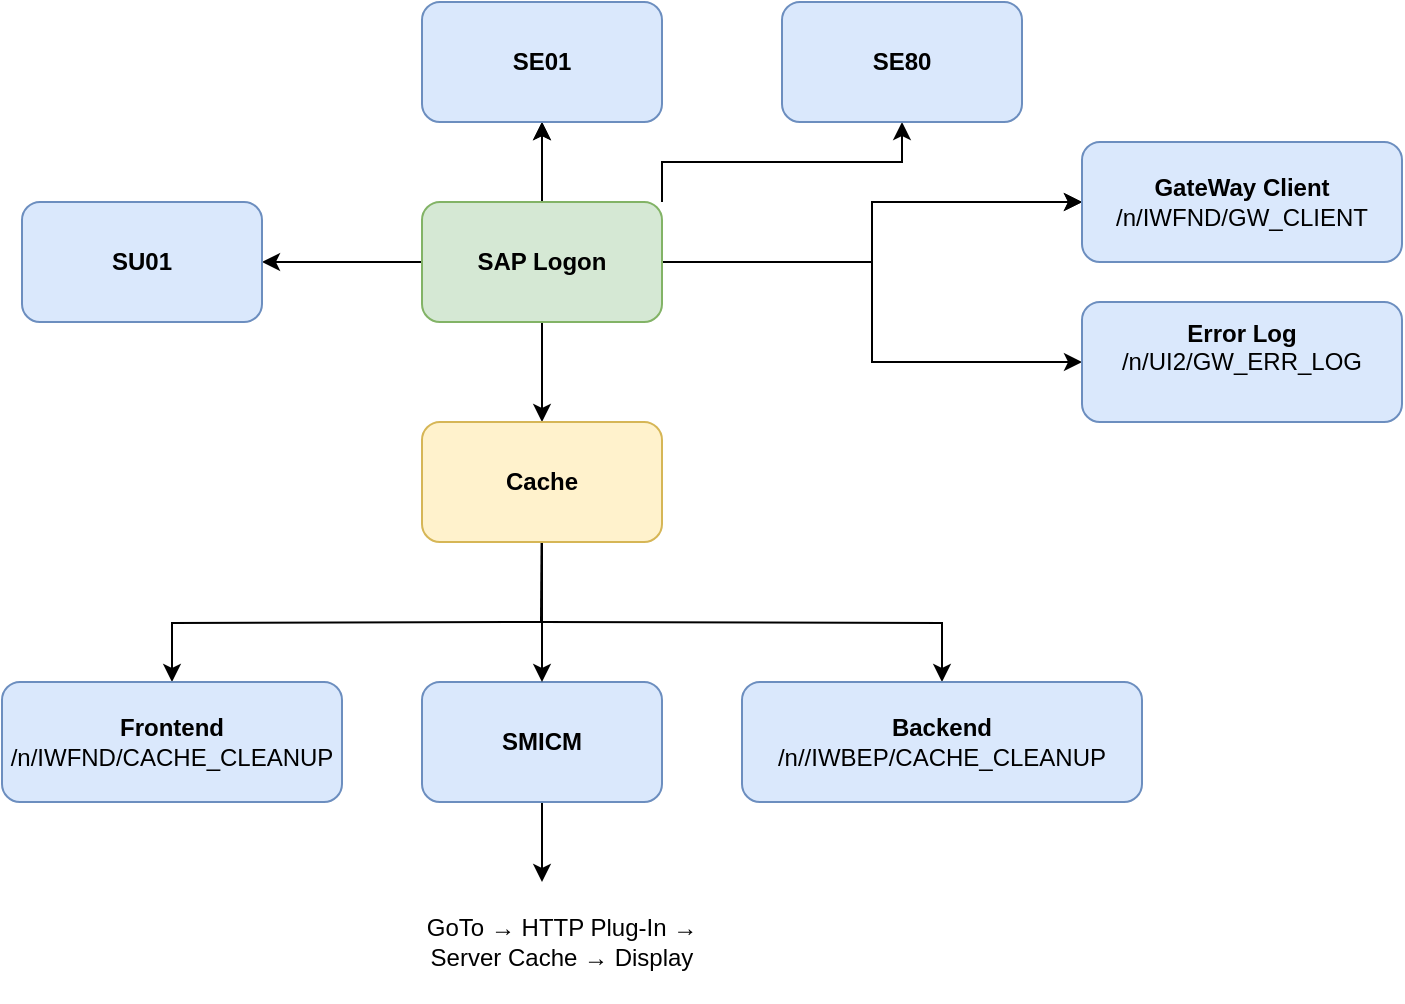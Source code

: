 <mxfile version="20.8.10" type="github">
  <diagram name="Page-1" id="yLwm_b1PJ0iNczxj8EU7">
    <mxGraphModel dx="909" dy="587" grid="1" gridSize="10" guides="1" tooltips="1" connect="1" arrows="1" fold="1" page="1" pageScale="1" pageWidth="850" pageHeight="1100" math="0" shadow="0">
      <root>
        <mxCell id="0" />
        <mxCell id="1" parent="0" />
        <mxCell id="8xytNUwuygh6yUAP5E2m-7" value="" style="edgeStyle=orthogonalEdgeStyle;rounded=0;orthogonalLoop=1;jettySize=auto;html=1;" edge="1" parent="1" target="8xytNUwuygh6yUAP5E2m-6">
          <mxGeometry relative="1" as="geometry">
            <mxPoint x="340" y="490" as="sourcePoint" />
          </mxGeometry>
        </mxCell>
        <mxCell id="8xytNUwuygh6yUAP5E2m-12" value="" style="edgeStyle=orthogonalEdgeStyle;rounded=0;orthogonalLoop=1;jettySize=auto;html=1;" edge="1" parent="1" target="8xytNUwuygh6yUAP5E2m-11">
          <mxGeometry relative="1" as="geometry">
            <mxPoint x="340" y="490" as="sourcePoint" />
          </mxGeometry>
        </mxCell>
        <mxCell id="8xytNUwuygh6yUAP5E2m-17" value="" style="edgeStyle=orthogonalEdgeStyle;rounded=0;orthogonalLoop=1;jettySize=auto;html=1;" edge="1" parent="1" source="8xytNUwuygh6yUAP5E2m-1" target="8xytNUwuygh6yUAP5E2m-16">
          <mxGeometry relative="1" as="geometry" />
        </mxCell>
        <mxCell id="8xytNUwuygh6yUAP5E2m-25" value="" style="edgeStyle=orthogonalEdgeStyle;rounded=0;orthogonalLoop=1;jettySize=auto;html=1;" edge="1" parent="1" source="8xytNUwuygh6yUAP5E2m-1" target="8xytNUwuygh6yUAP5E2m-24">
          <mxGeometry relative="1" as="geometry" />
        </mxCell>
        <mxCell id="8xytNUwuygh6yUAP5E2m-27" value="" style="edgeStyle=orthogonalEdgeStyle;rounded=0;orthogonalLoop=1;jettySize=auto;html=1;" edge="1" parent="1" source="8xytNUwuygh6yUAP5E2m-1" target="8xytNUwuygh6yUAP5E2m-26">
          <mxGeometry relative="1" as="geometry" />
        </mxCell>
        <mxCell id="8xytNUwuygh6yUAP5E2m-28" value="" style="edgeStyle=orthogonalEdgeStyle;rounded=0;orthogonalLoop=1;jettySize=auto;html=1;" edge="1" parent="1" source="8xytNUwuygh6yUAP5E2m-1" target="8xytNUwuygh6yUAP5E2m-26">
          <mxGeometry relative="1" as="geometry" />
        </mxCell>
        <mxCell id="8xytNUwuygh6yUAP5E2m-30" value="" style="edgeStyle=orthogonalEdgeStyle;rounded=0;orthogonalLoop=1;jettySize=auto;html=1;exitX=1;exitY=0;exitDx=0;exitDy=0;" edge="1" parent="1" source="8xytNUwuygh6yUAP5E2m-1" target="8xytNUwuygh6yUAP5E2m-29">
          <mxGeometry relative="1" as="geometry" />
        </mxCell>
        <mxCell id="8xytNUwuygh6yUAP5E2m-34" value="" style="edgeStyle=orthogonalEdgeStyle;rounded=0;orthogonalLoop=1;jettySize=auto;html=1;" edge="1" parent="1" source="8xytNUwuygh6yUAP5E2m-1" target="8xytNUwuygh6yUAP5E2m-33">
          <mxGeometry relative="1" as="geometry" />
        </mxCell>
        <mxCell id="8xytNUwuygh6yUAP5E2m-35" value="" style="edgeStyle=orthogonalEdgeStyle;rounded=0;orthogonalLoop=1;jettySize=auto;html=1;" edge="1" parent="1" source="8xytNUwuygh6yUAP5E2m-1" target="8xytNUwuygh6yUAP5E2m-33">
          <mxGeometry relative="1" as="geometry" />
        </mxCell>
        <mxCell id="8xytNUwuygh6yUAP5E2m-37" value="" style="edgeStyle=orthogonalEdgeStyle;rounded=0;orthogonalLoop=1;jettySize=auto;html=1;" edge="1" parent="1" source="8xytNUwuygh6yUAP5E2m-1" target="8xytNUwuygh6yUAP5E2m-36">
          <mxGeometry relative="1" as="geometry" />
        </mxCell>
        <mxCell id="8xytNUwuygh6yUAP5E2m-1" value="SAP Logon" style="rounded=1;whiteSpace=wrap;html=1;fillColor=#d5e8d4;strokeColor=#82b366;fontStyle=1" vertex="1" parent="1">
          <mxGeometry x="280" y="280" width="120" height="60" as="geometry" />
        </mxCell>
        <mxCell id="8xytNUwuygh6yUAP5E2m-32" style="edgeStyle=orthogonalEdgeStyle;rounded=0;orthogonalLoop=1;jettySize=auto;html=1;" edge="1" parent="1" source="8xytNUwuygh6yUAP5E2m-2">
          <mxGeometry relative="1" as="geometry">
            <mxPoint x="340" y="620" as="targetPoint" />
          </mxGeometry>
        </mxCell>
        <mxCell id="8xytNUwuygh6yUAP5E2m-2" value="SMICM" style="rounded=1;whiteSpace=wrap;html=1;fillColor=#dae8fc;strokeColor=#6c8ebf;fontStyle=1" vertex="1" parent="1">
          <mxGeometry x="280" y="520" width="120" height="60" as="geometry" />
        </mxCell>
        <mxCell id="8xytNUwuygh6yUAP5E2m-4" value="GoTo → HTTP Plug-In → Server Cache → Display" style="rounded=1;whiteSpace=wrap;html=1;fillStyle=auto;glass=0;fillColor=none;strokeColor=none;" vertex="1" parent="1">
          <mxGeometry x="275" y="620" width="150" height="60" as="geometry" />
        </mxCell>
        <mxCell id="8xytNUwuygh6yUAP5E2m-6" value="&lt;b&gt;Frontend&lt;/b&gt;&lt;br&gt;/n/IWFND/CACHE_CLEANUP" style="rounded=1;whiteSpace=wrap;html=1;fillColor=#dae8fc;strokeColor=#6c8ebf;" vertex="1" parent="1">
          <mxGeometry x="70" y="520" width="170" height="60" as="geometry" />
        </mxCell>
        <mxCell id="8xytNUwuygh6yUAP5E2m-11" value="&lt;b&gt;Backend&lt;/b&gt;&lt;br&gt;/n//IWBEP/CACHE_CLEANUP" style="rounded=1;whiteSpace=wrap;html=1;fillColor=#dae8fc;strokeColor=#6c8ebf;" vertex="1" parent="1">
          <mxGeometry x="440" y="520" width="200" height="60" as="geometry" />
        </mxCell>
        <mxCell id="8xytNUwuygh6yUAP5E2m-22" value="" style="endArrow=none;html=1;rounded=0;startArrow=none;" edge="1" parent="1" source="8xytNUwuygh6yUAP5E2m-16">
          <mxGeometry width="50" height="50" relative="1" as="geometry">
            <mxPoint x="339.5" y="490" as="sourcePoint" />
            <mxPoint x="339.5" y="430" as="targetPoint" />
          </mxGeometry>
        </mxCell>
        <mxCell id="8xytNUwuygh6yUAP5E2m-23" value="" style="endArrow=none;html=1;rounded=0;" edge="1" parent="1" target="8xytNUwuygh6yUAP5E2m-16">
          <mxGeometry width="50" height="50" relative="1" as="geometry">
            <mxPoint x="339.5" y="490" as="sourcePoint" />
            <mxPoint x="339.5" y="430" as="targetPoint" />
          </mxGeometry>
        </mxCell>
        <mxCell id="8xytNUwuygh6yUAP5E2m-31" style="edgeStyle=orthogonalEdgeStyle;rounded=0;orthogonalLoop=1;jettySize=auto;html=1;entryX=0.5;entryY=0;entryDx=0;entryDy=0;" edge="1" parent="1" source="8xytNUwuygh6yUAP5E2m-16" target="8xytNUwuygh6yUAP5E2m-2">
          <mxGeometry relative="1" as="geometry" />
        </mxCell>
        <mxCell id="8xytNUwuygh6yUAP5E2m-16" value="Cache" style="rounded=1;whiteSpace=wrap;html=1;fillColor=#fff2cc;strokeColor=#d6b656;fontStyle=1" vertex="1" parent="1">
          <mxGeometry x="280" y="390" width="120" height="60" as="geometry" />
        </mxCell>
        <mxCell id="8xytNUwuygh6yUAP5E2m-24" value="SU01" style="rounded=1;whiteSpace=wrap;html=1;fillColor=#dae8fc;strokeColor=#6c8ebf;fontStyle=1" vertex="1" parent="1">
          <mxGeometry x="80" y="280" width="120" height="60" as="geometry" />
        </mxCell>
        <mxCell id="8xytNUwuygh6yUAP5E2m-26" value="SE01" style="rounded=1;whiteSpace=wrap;html=1;fillColor=#dae8fc;strokeColor=#6c8ebf;fontStyle=1" vertex="1" parent="1">
          <mxGeometry x="280" y="180" width="120" height="60" as="geometry" />
        </mxCell>
        <mxCell id="8xytNUwuygh6yUAP5E2m-29" value="SE80" style="rounded=1;whiteSpace=wrap;html=1;fillColor=#dae8fc;strokeColor=#6c8ebf;fontStyle=1" vertex="1" parent="1">
          <mxGeometry x="460" y="180" width="120" height="60" as="geometry" />
        </mxCell>
        <mxCell id="8xytNUwuygh6yUAP5E2m-33" value="&lt;b&gt;GateWay Client&lt;br&gt;&lt;/b&gt;/n/IWFND/GW_CLIENT" style="rounded=1;whiteSpace=wrap;html=1;fillColor=#dae8fc;strokeColor=#6c8ebf;" vertex="1" parent="1">
          <mxGeometry x="610" y="250" width="160" height="60" as="geometry" />
        </mxCell>
        <mxCell id="8xytNUwuygh6yUAP5E2m-36" value="&lt;b&gt;Error Log&lt;br&gt;&lt;/b&gt;/n/&lt;span style=&quot;background-color: initial;&quot;&gt;UI2/GW_ERR_LOG&lt;/span&gt;&lt;br&gt;&lt;div&gt;&lt;br&gt;&lt;/div&gt;" style="rounded=1;whiteSpace=wrap;html=1;fillColor=#dae8fc;strokeColor=#6c8ebf;" vertex="1" parent="1">
          <mxGeometry x="610" y="330" width="160" height="60" as="geometry" />
        </mxCell>
      </root>
    </mxGraphModel>
  </diagram>
</mxfile>
